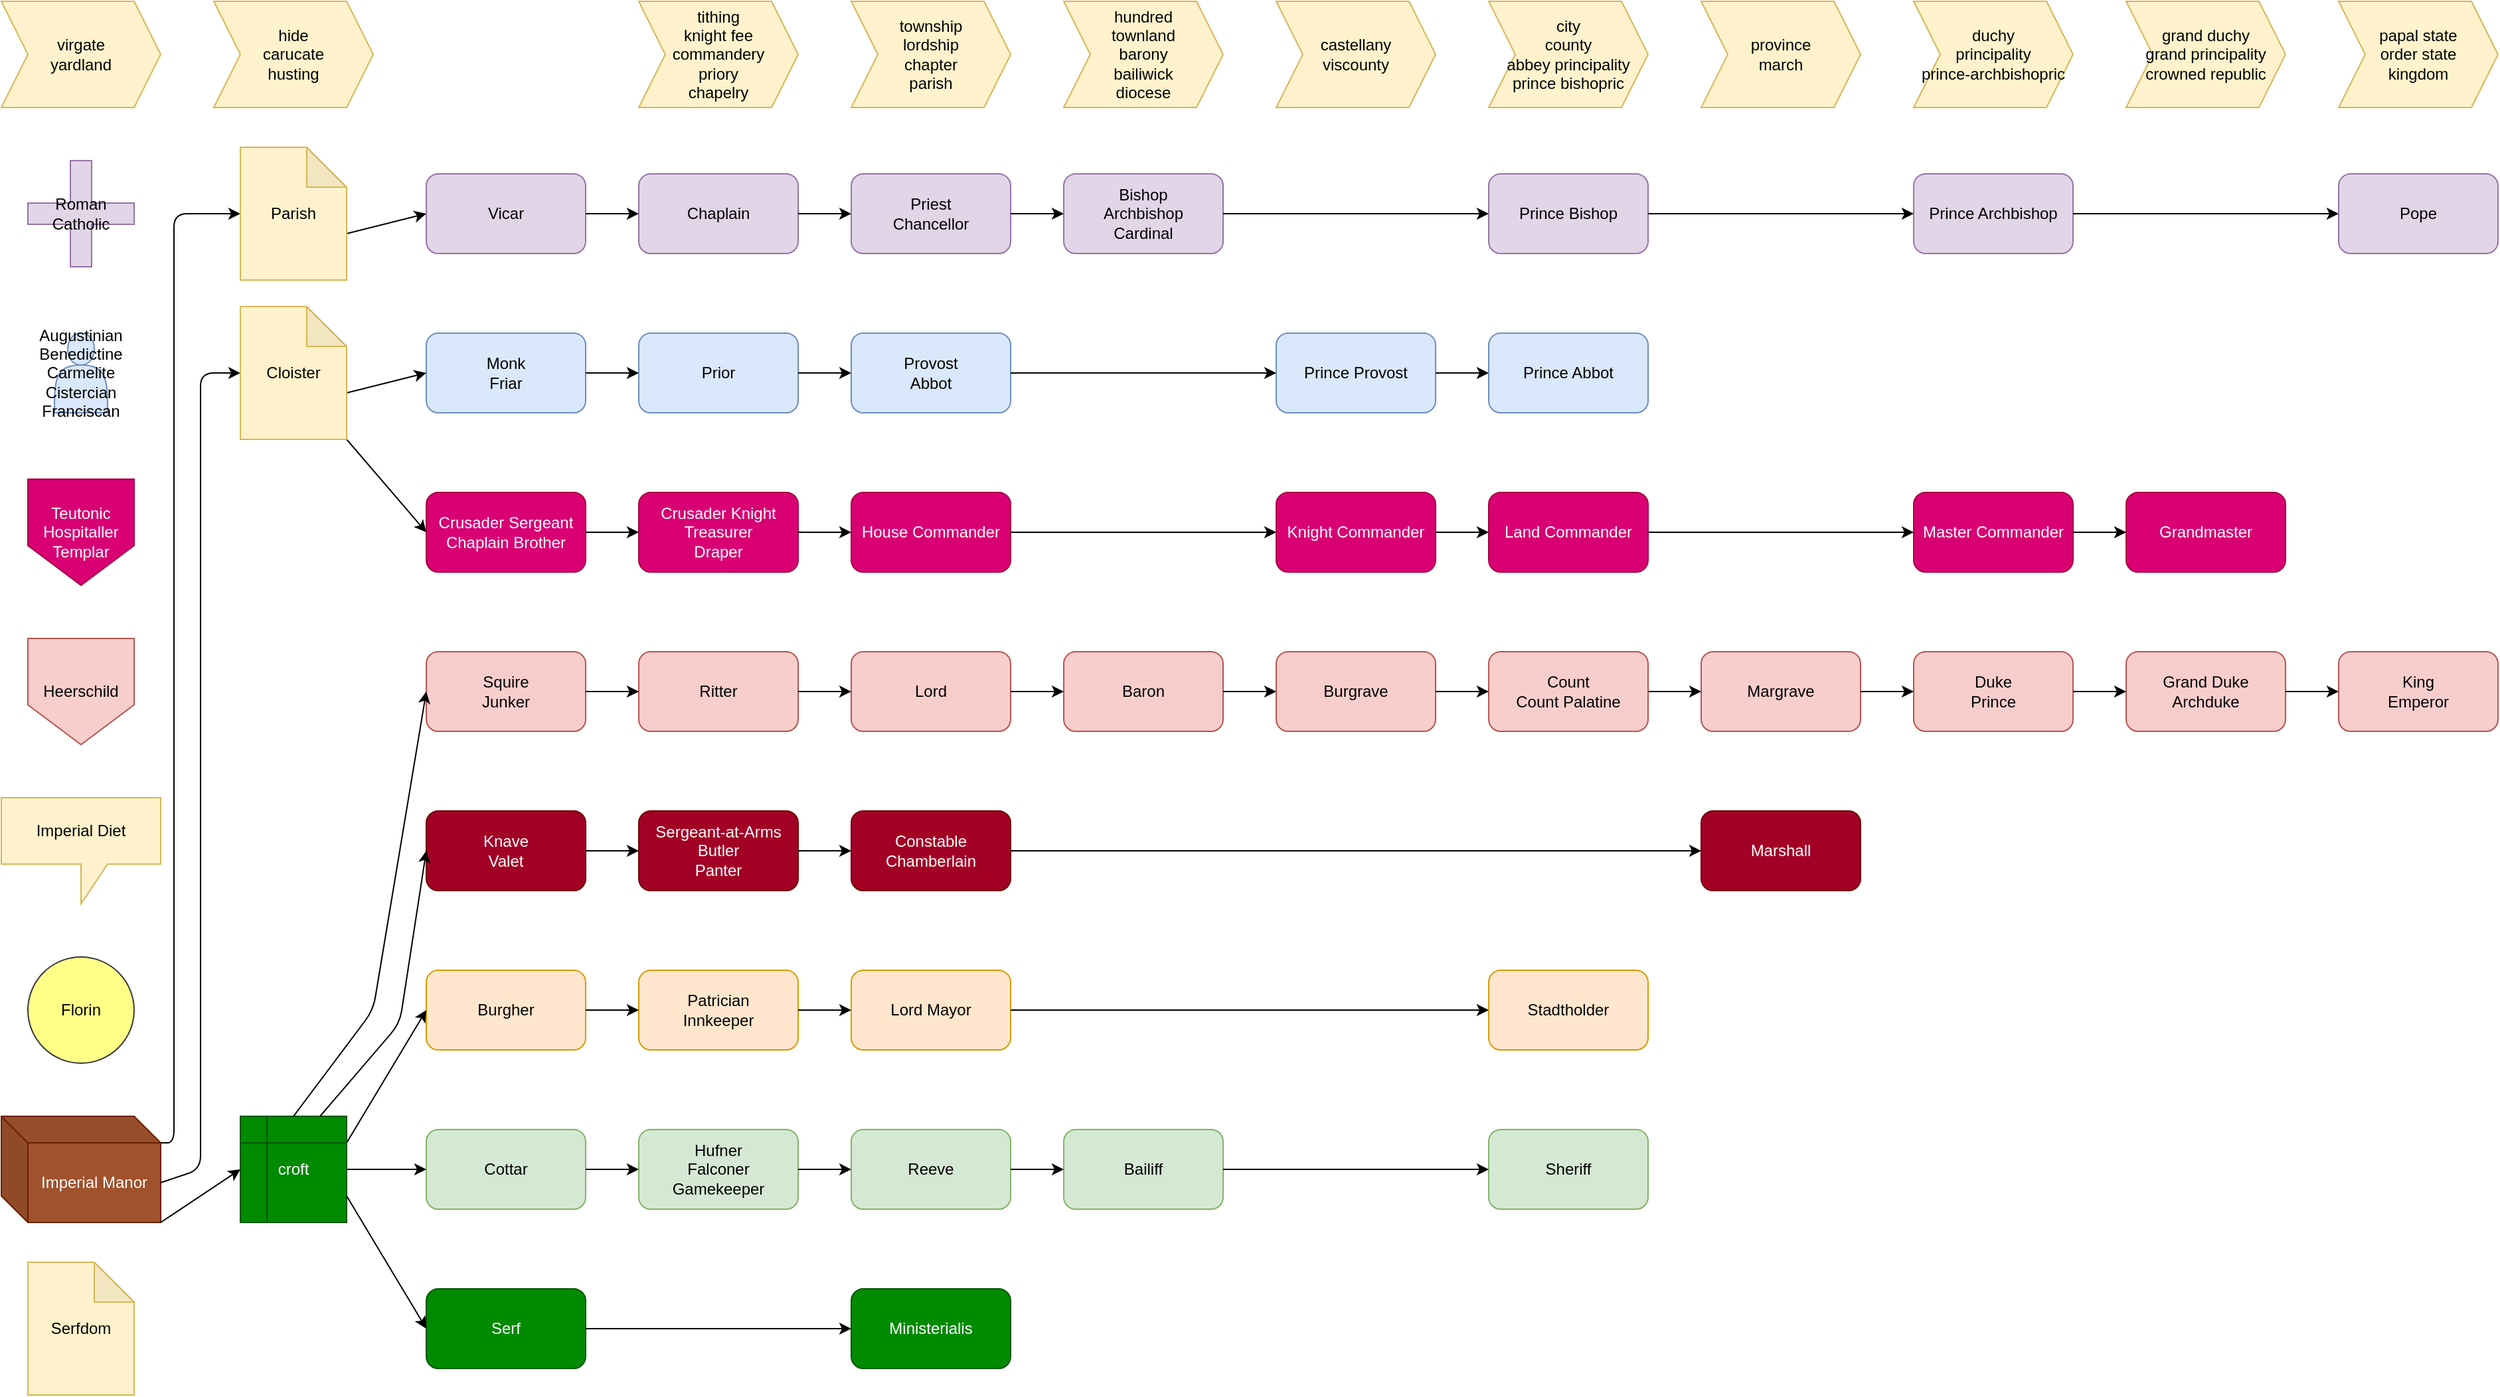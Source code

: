 <mxfile version="12.4.2" type="device" pages="1"><diagram id="fqwpL6NrUDYgaM_oACts" name="Pagina-1"><mxGraphModel dx="2249" dy="846" grid="1" gridSize="10" guides="1" tooltips="1" connect="1" arrows="1" fold="1" page="1" pageScale="1" pageWidth="827" pageHeight="1169" math="0" shadow="0"><root><mxCell id="oCK8tUkI4gXZ0sV6fzL8-0"/><mxCell id="oCK8tUkI4gXZ0sV6fzL8-1" parent="oCK8tUkI4gXZ0sV6fzL8-0"/><mxCell id="83fGAn5iUg1lBwkZTP7g-1" value="&lt;div&gt;hide&lt;/div&gt;&lt;div&gt;carucate&lt;/div&gt;&lt;div&gt;husting&lt;br&gt;&lt;/div&gt;" style="shape=step;perimeter=stepPerimeter;whiteSpace=wrap;html=1;fixedSize=1;fillColor=#fff2cc;strokeColor=#d6b656;" parent="oCK8tUkI4gXZ0sV6fzL8-1" vertex="1"><mxGeometry x="40" y="160" width="120" height="80" as="geometry"/></mxCell><mxCell id="83fGAn5iUg1lBwkZTP7g-2" value="&lt;div&gt;tithing&lt;/div&gt;&lt;div&gt;knight fee&lt;/div&gt;&lt;div&gt;commandery&lt;/div&gt;&lt;div&gt;priory&lt;/div&gt;&lt;div&gt;chapelry&lt;br&gt;&lt;/div&gt;" style="shape=step;perimeter=stepPerimeter;whiteSpace=wrap;html=1;fixedSize=1;fillColor=#fff2cc;strokeColor=#d6b656;" parent="oCK8tUkI4gXZ0sV6fzL8-1" vertex="1"><mxGeometry x="360" y="160" width="120" height="80" as="geometry"/></mxCell><mxCell id="83fGAn5iUg1lBwkZTP7g-3" value="&lt;div&gt;township&lt;/div&gt;&lt;div&gt;lordship&lt;/div&gt;&lt;div&gt;chapter&lt;/div&gt;&lt;div&gt;parish&lt;br&gt;&lt;/div&gt;" style="shape=step;perimeter=stepPerimeter;whiteSpace=wrap;html=1;fixedSize=1;fillColor=#fff2cc;strokeColor=#d6b656;" parent="oCK8tUkI4gXZ0sV6fzL8-1" vertex="1"><mxGeometry x="520" y="160" width="120" height="80" as="geometry"/></mxCell><mxCell id="83fGAn5iUg1lBwkZTP7g-4" value="&lt;div&gt;hundred&lt;/div&gt;&lt;div&gt;townland&lt;/div&gt;&lt;div&gt;barony&lt;/div&gt;&lt;div&gt;bailiwick&lt;/div&gt;&lt;div&gt;diocese&lt;/div&gt;" style="shape=step;perimeter=stepPerimeter;whiteSpace=wrap;html=1;fixedSize=1;fillColor=#fff2cc;strokeColor=#d6b656;" parent="oCK8tUkI4gXZ0sV6fzL8-1" vertex="1"><mxGeometry x="680" y="160" width="120" height="80" as="geometry"/></mxCell><mxCell id="83fGAn5iUg1lBwkZTP7g-5" value="&lt;div&gt;castellany&lt;/div&gt;&lt;div&gt;viscounty&lt;br&gt;&lt;/div&gt;" style="shape=step;perimeter=stepPerimeter;whiteSpace=wrap;html=1;fixedSize=1;fillColor=#fff2cc;strokeColor=#d6b656;" parent="oCK8tUkI4gXZ0sV6fzL8-1" vertex="1"><mxGeometry x="840" y="160" width="120" height="80" as="geometry"/></mxCell><mxCell id="83fGAn5iUg1lBwkZTP7g-6" value="&lt;div&gt;city&lt;/div&gt;&lt;div&gt;county&lt;/div&gt;&lt;div&gt;abbey principality&lt;/div&gt;&lt;div&gt;prince bishopric&lt;br&gt;&lt;/div&gt;" style="shape=step;perimeter=stepPerimeter;whiteSpace=wrap;html=1;fixedSize=1;fillColor=#fff2cc;strokeColor=#d6b656;" parent="oCK8tUkI4gXZ0sV6fzL8-1" vertex="1"><mxGeometry x="1000" y="160" width="120" height="80" as="geometry"/></mxCell><mxCell id="83fGAn5iUg1lBwkZTP7g-7" value="&lt;div&gt;province&lt;/div&gt;&lt;div&gt;march&lt;br&gt;&lt;/div&gt;" style="shape=step;perimeter=stepPerimeter;whiteSpace=wrap;html=1;fixedSize=1;fillColor=#fff2cc;strokeColor=#d6b656;" parent="oCK8tUkI4gXZ0sV6fzL8-1" vertex="1"><mxGeometry x="1160" y="160" width="120" height="80" as="geometry"/></mxCell><mxCell id="83fGAn5iUg1lBwkZTP7g-8" value="&lt;div&gt;duchy&lt;/div&gt;&lt;div&gt;principality&lt;/div&gt;&lt;div&gt;prince-archbishopric&lt;br&gt;&lt;/div&gt;" style="shape=step;perimeter=stepPerimeter;whiteSpace=wrap;html=1;fixedSize=1;fillColor=#fff2cc;strokeColor=#d6b656;" parent="oCK8tUkI4gXZ0sV6fzL8-1" vertex="1"><mxGeometry x="1320" y="160" width="120" height="80" as="geometry"/></mxCell><mxCell id="83fGAn5iUg1lBwkZTP7g-9" value="&lt;div&gt;grand duchy&lt;/div&gt;&lt;div&gt;grand principality&lt;/div&gt;&lt;div&gt;crowned republic&lt;br&gt;&lt;/div&gt;" style="shape=step;perimeter=stepPerimeter;whiteSpace=wrap;html=1;fixedSize=1;fillColor=#fff2cc;strokeColor=#d6b656;" parent="oCK8tUkI4gXZ0sV6fzL8-1" vertex="1"><mxGeometry x="1480" y="160" width="120" height="80" as="geometry"/></mxCell><mxCell id="83fGAn5iUg1lBwkZTP7g-10" value="&lt;div&gt;papal state&lt;/div&gt;&lt;div&gt;order state&lt;/div&gt;&lt;div&gt;kingdom&lt;br&gt;&lt;/div&gt;" style="shape=step;perimeter=stepPerimeter;whiteSpace=wrap;html=1;fixedSize=1;fillColor=#fff2cc;strokeColor=#d6b656;" parent="oCK8tUkI4gXZ0sV6fzL8-1" vertex="1"><mxGeometry x="1640" y="160" width="120" height="80" as="geometry"/></mxCell><mxCell id="83fGAn5iUg1lBwkZTP7g-11" value="&lt;div&gt;virgate&lt;/div&gt;&lt;div&gt;yardland&lt;/div&gt;" style="shape=step;perimeter=stepPerimeter;whiteSpace=wrap;html=1;fixedSize=1;fillColor=#fff2cc;strokeColor=#d6b656;" parent="oCK8tUkI4gXZ0sV6fzL8-1" vertex="1"><mxGeometry x="-120" y="160" width="120" height="80" as="geometry"/></mxCell><mxCell id="gKCgqKaBYZqM5Lune7bw-1" value="Vicar" style="rounded=1;whiteSpace=wrap;html=1;fillColor=#e1d5e7;strokeColor=#9673a6;" parent="oCK8tUkI4gXZ0sV6fzL8-1" vertex="1"><mxGeometry x="200" y="290" width="120" height="60" as="geometry"/></mxCell><mxCell id="gKCgqKaBYZqM5Lune7bw-2" value="Chaplain" style="rounded=1;whiteSpace=wrap;html=1;fillColor=#e1d5e7;strokeColor=#9673a6;" parent="oCK8tUkI4gXZ0sV6fzL8-1" vertex="1"><mxGeometry x="360" y="290" width="120" height="60" as="geometry"/></mxCell><mxCell id="gKCgqKaBYZqM5Lune7bw-4" value="" style="endArrow=classic;html=1;entryX=0;entryY=0.5;entryDx=0;entryDy=0;exitX=1;exitY=0.5;exitDx=0;exitDy=0;" parent="oCK8tUkI4gXZ0sV6fzL8-1" source="gKCgqKaBYZqM5Lune7bw-1" target="gKCgqKaBYZqM5Lune7bw-2" edge="1"><mxGeometry width="50" height="50" relative="1" as="geometry"><mxPoint x="320" y="400" as="sourcePoint"/><mxPoint x="360" y="400" as="targetPoint"/></mxGeometry></mxCell><mxCell id="gKCgqKaBYZqM5Lune7bw-5" value="Priest&lt;br&gt;Chancellor" style="rounded=1;whiteSpace=wrap;html=1;fillColor=#e1d5e7;strokeColor=#9673a6;" parent="oCK8tUkI4gXZ0sV6fzL8-1" vertex="1"><mxGeometry x="520" y="290" width="120" height="60" as="geometry"/></mxCell><mxCell id="gKCgqKaBYZqM5Lune7bw-6" value="Bishop&lt;br&gt;Archbishop&lt;br&gt;Cardinal" style="rounded=1;whiteSpace=wrap;html=1;fillColor=#e1d5e7;strokeColor=#9673a6;" parent="oCK8tUkI4gXZ0sV6fzL8-1" vertex="1"><mxGeometry x="680" y="290" width="120" height="60" as="geometry"/></mxCell><mxCell id="Omfk2hp4mNCDe5MxwnNr-0" value="Roman Catholic" style="shape=cross;whiteSpace=wrap;html=1;fillColor=#e1d5e7;strokeColor=#9673a6;" parent="oCK8tUkI4gXZ0sV6fzL8-1" vertex="1"><mxGeometry x="-100" y="280" width="80" height="80" as="geometry"/></mxCell><mxCell id="Omfk2hp4mNCDe5MxwnNr-1" value="Prince Bishop" style="rounded=1;whiteSpace=wrap;html=1;fillColor=#e1d5e7;strokeColor=#9673a6;" parent="oCK8tUkI4gXZ0sV6fzL8-1" vertex="1"><mxGeometry x="1000" y="290" width="120" height="60" as="geometry"/></mxCell><mxCell id="Omfk2hp4mNCDe5MxwnNr-3" value="Prince Archbishop" style="rounded=1;whiteSpace=wrap;html=1;fillColor=#e1d5e7;strokeColor=#9673a6;" parent="oCK8tUkI4gXZ0sV6fzL8-1" vertex="1"><mxGeometry x="1320" y="290" width="120" height="60" as="geometry"/></mxCell><mxCell id="Omfk2hp4mNCDe5MxwnNr-5" value="Pope" style="rounded=1;whiteSpace=wrap;html=1;fillColor=#e1d5e7;strokeColor=#9673a6;" parent="oCK8tUkI4gXZ0sV6fzL8-1" vertex="1"><mxGeometry x="1640" y="290" width="120" height="60" as="geometry"/></mxCell><mxCell id="SqtimmO35dM7RX1YcPdz-0" value="Monk&lt;br&gt;Friar" style="rounded=1;whiteSpace=wrap;html=1;fillColor=#dae8fc;strokeColor=#6c8ebf;" parent="oCK8tUkI4gXZ0sV6fzL8-1" vertex="1"><mxGeometry x="200" y="410" width="120" height="60" as="geometry"/></mxCell><mxCell id="SqtimmO35dM7RX1YcPdz-1" value="Prior" style="rounded=1;whiteSpace=wrap;html=1;fillColor=#dae8fc;strokeColor=#6c8ebf;" parent="oCK8tUkI4gXZ0sV6fzL8-1" vertex="1"><mxGeometry x="360" y="410" width="120" height="60" as="geometry"/></mxCell><mxCell id="SqtimmO35dM7RX1YcPdz-2" value="Provost&lt;br&gt;Abbot" style="rounded=1;whiteSpace=wrap;html=1;fillColor=#dae8fc;strokeColor=#6c8ebf;" parent="oCK8tUkI4gXZ0sV6fzL8-1" vertex="1"><mxGeometry x="520" y="410" width="120" height="60" as="geometry"/></mxCell><mxCell id="SqtimmO35dM7RX1YcPdz-4" value="Prince Provost" style="rounded=1;whiteSpace=wrap;html=1;fillColor=#dae8fc;strokeColor=#6c8ebf;" parent="oCK8tUkI4gXZ0sV6fzL8-1" vertex="1"><mxGeometry x="840" y="410" width="120" height="60" as="geometry"/></mxCell><mxCell id="SqtimmO35dM7RX1YcPdz-5" value="Prince Abbot" style="rounded=1;whiteSpace=wrap;html=1;fillColor=#dae8fc;strokeColor=#6c8ebf;" parent="oCK8tUkI4gXZ0sV6fzL8-1" vertex="1"><mxGeometry x="1000" y="410" width="120" height="60" as="geometry"/></mxCell><mxCell id="e0RKbU6NenNFE6--ffQX-0" value="Crusader Sergeant&lt;br&gt;Chaplain Brother" style="rounded=1;whiteSpace=wrap;html=1;fillColor=#d80073;strokeColor=#A50040;fontColor=#ffffff;" parent="oCK8tUkI4gXZ0sV6fzL8-1" vertex="1"><mxGeometry x="200" y="530" width="120" height="60" as="geometry"/></mxCell><mxCell id="e0RKbU6NenNFE6--ffQX-1" value="Crusader Knight&lt;br&gt;Treasurer&lt;br&gt;Draper" style="rounded=1;whiteSpace=wrap;html=1;fillColor=#d80073;strokeColor=#A50040;fontColor=#ffffff;" parent="oCK8tUkI4gXZ0sV6fzL8-1" vertex="1"><mxGeometry x="360" y="530" width="120" height="60" as="geometry"/></mxCell><mxCell id="e0RKbU6NenNFE6--ffQX-2" value="House Commander" style="rounded=1;whiteSpace=wrap;html=1;fillColor=#d80073;strokeColor=#A50040;fontColor=#ffffff;" parent="oCK8tUkI4gXZ0sV6fzL8-1" vertex="1"><mxGeometry x="520" y="530" width="120" height="60" as="geometry"/></mxCell><mxCell id="e0RKbU6NenNFE6--ffQX-4" value="Knight Commander" style="rounded=1;whiteSpace=wrap;html=1;fillColor=#d80073;strokeColor=#A50040;fontColor=#ffffff;" parent="oCK8tUkI4gXZ0sV6fzL8-1" vertex="1"><mxGeometry x="840" y="530" width="120" height="60" as="geometry"/></mxCell><mxCell id="e0RKbU6NenNFE6--ffQX-5" value="Land Commander" style="rounded=1;whiteSpace=wrap;html=1;fillColor=#d80073;strokeColor=#A50040;fontColor=#ffffff;" parent="oCK8tUkI4gXZ0sV6fzL8-1" vertex="1"><mxGeometry x="1000" y="530" width="120" height="60" as="geometry"/></mxCell><mxCell id="e0RKbU6NenNFE6--ffQX-7" value="Master Commander" style="rounded=1;whiteSpace=wrap;html=1;fillColor=#d80073;strokeColor=#A50040;fontColor=#ffffff;" parent="oCK8tUkI4gXZ0sV6fzL8-1" vertex="1"><mxGeometry x="1320" y="530" width="120" height="60" as="geometry"/></mxCell><mxCell id="e0RKbU6NenNFE6--ffQX-8" value="Grandmaster" style="rounded=1;whiteSpace=wrap;html=1;fillColor=#d80073;strokeColor=#A50040;fontColor=#ffffff;" parent="oCK8tUkI4gXZ0sV6fzL8-1" vertex="1"><mxGeometry x="1480" y="530" width="120" height="60" as="geometry"/></mxCell><mxCell id="5Yn5yn_RGyYrmo0M43x6-0" value="" style="endArrow=classic;html=1;entryX=0;entryY=0.5;entryDx=0;entryDy=0;" parent="oCK8tUkI4gXZ0sV6fzL8-1" source="Omfk2hp4mNCDe5MxwnNr-3" target="Omfk2hp4mNCDe5MxwnNr-5" edge="1"><mxGeometry width="50" height="50" relative="1" as="geometry"><mxPoint x="1050" y="660" as="sourcePoint"/><mxPoint x="1100" y="610" as="targetPoint"/></mxGeometry></mxCell><mxCell id="5Yn5yn_RGyYrmo0M43x6-1" value="" style="endArrow=classic;html=1;entryX=0;entryY=0.5;entryDx=0;entryDy=0;exitX=1;exitY=0.5;exitDx=0;exitDy=0;" parent="oCK8tUkI4gXZ0sV6fzL8-1" source="Omfk2hp4mNCDe5MxwnNr-1" target="Omfk2hp4mNCDe5MxwnNr-3" edge="1"><mxGeometry width="50" height="50" relative="1" as="geometry"><mxPoint x="1170" y="250" as="sourcePoint"/><mxPoint x="1370" y="250" as="targetPoint"/></mxGeometry></mxCell><mxCell id="5Yn5yn_RGyYrmo0M43x6-2" value="" style="endArrow=classic;html=1;entryX=0;entryY=0.5;entryDx=0;entryDy=0;exitX=1;exitY=0.5;exitDx=0;exitDy=0;" parent="oCK8tUkI4gXZ0sV6fzL8-1" source="gKCgqKaBYZqM5Lune7bw-6" target="Omfk2hp4mNCDe5MxwnNr-1" edge="1"><mxGeometry width="50" height="50" relative="1" as="geometry"><mxPoint x="880" y="280" as="sourcePoint"/><mxPoint x="1080" y="280" as="targetPoint"/></mxGeometry></mxCell><mxCell id="5Yn5yn_RGyYrmo0M43x6-3" value="" style="endArrow=classic;html=1;entryX=0;entryY=0.5;entryDx=0;entryDy=0;exitX=1;exitY=0.5;exitDx=0;exitDy=0;" parent="oCK8tUkI4gXZ0sV6fzL8-1" source="gKCgqKaBYZqM5Lune7bw-2" target="gKCgqKaBYZqM5Lune7bw-5" edge="1"><mxGeometry width="50" height="50" relative="1" as="geometry"><mxPoint x="460" y="270" as="sourcePoint"/><mxPoint x="500" y="270" as="targetPoint"/></mxGeometry></mxCell><mxCell id="5Yn5yn_RGyYrmo0M43x6-4" value="" style="endArrow=classic;html=1;entryX=0;entryY=0.5;entryDx=0;entryDy=0;exitX=1;exitY=0.5;exitDx=0;exitDy=0;" parent="oCK8tUkI4gXZ0sV6fzL8-1" source="gKCgqKaBYZqM5Lune7bw-5" target="gKCgqKaBYZqM5Lune7bw-6" edge="1"><mxGeometry width="50" height="50" relative="1" as="geometry"><mxPoint x="550" y="260" as="sourcePoint"/><mxPoint x="590" y="260" as="targetPoint"/></mxGeometry></mxCell><mxCell id="PNxsPU-OR9Gu_t92Zqk6-0" value="" style="endArrow=classic;html=1;entryX=0;entryY=0.5;entryDx=0;entryDy=0;exitX=1;exitY=0.5;exitDx=0;exitDy=0;" parent="oCK8tUkI4gXZ0sV6fzL8-1" source="SqtimmO35dM7RX1YcPdz-0" target="SqtimmO35dM7RX1YcPdz-1" edge="1"><mxGeometry width="50" height="50" relative="1" as="geometry"><mxPoint x="480" y="370" as="sourcePoint"/><mxPoint x="520" y="370" as="targetPoint"/></mxGeometry></mxCell><mxCell id="PNxsPU-OR9Gu_t92Zqk6-1" value="" style="endArrow=classic;html=1;entryX=0;entryY=0.5;entryDx=0;entryDy=0;exitX=1;exitY=0.5;exitDx=0;exitDy=0;" parent="oCK8tUkI4gXZ0sV6fzL8-1" source="SqtimmO35dM7RX1YcPdz-1" target="SqtimmO35dM7RX1YcPdz-2" edge="1"><mxGeometry width="50" height="50" relative="1" as="geometry"><mxPoint x="500" y="370" as="sourcePoint"/><mxPoint x="540" y="370" as="targetPoint"/></mxGeometry></mxCell><mxCell id="PNxsPU-OR9Gu_t92Zqk6-2" value="" style="endArrow=classic;html=1;entryX=0;entryY=0.5;entryDx=0;entryDy=0;exitX=1;exitY=0.5;exitDx=0;exitDy=0;" parent="oCK8tUkI4gXZ0sV6fzL8-1" source="SqtimmO35dM7RX1YcPdz-2" target="SqtimmO35dM7RX1YcPdz-4" edge="1"><mxGeometry width="50" height="50" relative="1" as="geometry"><mxPoint x="710" y="390" as="sourcePoint"/><mxPoint x="750" y="390" as="targetPoint"/></mxGeometry></mxCell><mxCell id="PNxsPU-OR9Gu_t92Zqk6-3" value="" style="endArrow=classic;html=1;entryX=0;entryY=0.5;entryDx=0;entryDy=0;exitX=1;exitY=0.5;exitDx=0;exitDy=0;" parent="oCK8tUkI4gXZ0sV6fzL8-1" source="SqtimmO35dM7RX1YcPdz-4" target="SqtimmO35dM7RX1YcPdz-5" edge="1"><mxGeometry width="50" height="50" relative="1" as="geometry"><mxPoint x="850" y="370" as="sourcePoint"/><mxPoint x="890" y="370" as="targetPoint"/></mxGeometry></mxCell><mxCell id="VxjK_jVTTmu4buuMJmHv-0" value="" style="endArrow=classic;html=1;entryX=0;entryY=0.5;entryDx=0;entryDy=0;exitX=1;exitY=0.5;exitDx=0;exitDy=0;" parent="oCK8tUkI4gXZ0sV6fzL8-1" source="e0RKbU6NenNFE6--ffQX-0" target="e0RKbU6NenNFE6--ffQX-1" edge="1"><mxGeometry width="50" height="50" relative="1" as="geometry"><mxPoint x="240" y="490" as="sourcePoint"/><mxPoint x="280" y="490" as="targetPoint"/></mxGeometry></mxCell><mxCell id="VxjK_jVTTmu4buuMJmHv-1" value="" style="endArrow=classic;html=1;entryX=0;entryY=0.5;entryDx=0;entryDy=0;exitX=1;exitY=0.5;exitDx=0;exitDy=0;" parent="oCK8tUkI4gXZ0sV6fzL8-1" source="e0RKbU6NenNFE6--ffQX-1" target="e0RKbU6NenNFE6--ffQX-2" edge="1"><mxGeometry width="50" height="50" relative="1" as="geometry"><mxPoint x="680" y="520" as="sourcePoint"/><mxPoint x="720" y="520" as="targetPoint"/></mxGeometry></mxCell><mxCell id="VxjK_jVTTmu4buuMJmHv-2" value="" style="endArrow=classic;html=1;entryX=0;entryY=0.5;entryDx=0;entryDy=0;exitX=1;exitY=0.5;exitDx=0;exitDy=0;" parent="oCK8tUkI4gXZ0sV6fzL8-1" source="e0RKbU6NenNFE6--ffQX-2" target="e0RKbU6NenNFE6--ffQX-4" edge="1"><mxGeometry width="50" height="50" relative="1" as="geometry"><mxPoint x="690" y="490" as="sourcePoint"/><mxPoint x="730" y="490" as="targetPoint"/></mxGeometry></mxCell><mxCell id="VxjK_jVTTmu4buuMJmHv-3" value="" style="endArrow=classic;html=1;entryX=0;entryY=0.5;entryDx=0;entryDy=0;exitX=1;exitY=0.5;exitDx=0;exitDy=0;" parent="oCK8tUkI4gXZ0sV6fzL8-1" source="e0RKbU6NenNFE6--ffQX-4" target="e0RKbU6NenNFE6--ffQX-5" edge="1"><mxGeometry width="50" height="50" relative="1" as="geometry"><mxPoint x="1220" y="480" as="sourcePoint"/><mxPoint x="1260" y="480" as="targetPoint"/></mxGeometry></mxCell><mxCell id="VxjK_jVTTmu4buuMJmHv-4" value="" style="endArrow=classic;html=1;entryX=0;entryY=0.5;entryDx=0;entryDy=0;exitX=1;exitY=0.5;exitDx=0;exitDy=0;" parent="oCK8tUkI4gXZ0sV6fzL8-1" source="e0RKbU6NenNFE6--ffQX-5" target="e0RKbU6NenNFE6--ffQX-7" edge="1"><mxGeometry width="50" height="50" relative="1" as="geometry"><mxPoint x="1270" y="420" as="sourcePoint"/><mxPoint x="1310" y="420" as="targetPoint"/></mxGeometry></mxCell><mxCell id="VxjK_jVTTmu4buuMJmHv-5" value="" style="endArrow=classic;html=1;entryX=0;entryY=0.5;entryDx=0;entryDy=0;exitX=1;exitY=0.5;exitDx=0;exitDy=0;" parent="oCK8tUkI4gXZ0sV6fzL8-1" source="e0RKbU6NenNFE6--ffQX-7" target="e0RKbU6NenNFE6--ffQX-8" edge="1"><mxGeometry width="50" height="50" relative="1" as="geometry"><mxPoint x="1300" y="440" as="sourcePoint"/><mxPoint x="1340" y="440" as="targetPoint"/></mxGeometry></mxCell><mxCell id="H91U4osRQxAJeBE-W0ZD-0" value="&lt;div&gt;Teutonic&lt;/div&gt;&lt;div&gt;Hospitaller&lt;/div&gt;&lt;div&gt;Templar&lt;br&gt;&lt;/div&gt;" style="shape=offPageConnector;whiteSpace=wrap;html=1;fillColor=#d80073;strokeColor=#A50040;fontColor=#ffffff;" parent="oCK8tUkI4gXZ0sV6fzL8-1" vertex="1"><mxGeometry x="-100" y="520" width="80" height="80" as="geometry"/></mxCell><mxCell id="Vj21JQoXXC0ZQVAAlDIr-0" value="Heerschild" style="shape=offPageConnector;whiteSpace=wrap;html=1;fillColor=#f8cecc;strokeColor=#b85450;" parent="oCK8tUkI4gXZ0sV6fzL8-1" vertex="1"><mxGeometry x="-100" y="640" width="80" height="80" as="geometry"/></mxCell><mxCell id="2w35DNSEj0eIfV8UBgP6-0" value="Squire&lt;br&gt;Junker" style="rounded=1;whiteSpace=wrap;html=1;fillColor=#f8cecc;strokeColor=#b85450;" parent="oCK8tUkI4gXZ0sV6fzL8-1" vertex="1"><mxGeometry x="200" y="650" width="120" height="60" as="geometry"/></mxCell><mxCell id="2Aa79_PvcjOr2t7PqL3r-0" value="Ritter" style="rounded=1;whiteSpace=wrap;html=1;fillColor=#f8cecc;strokeColor=#b85450;" parent="oCK8tUkI4gXZ0sV6fzL8-1" vertex="1"><mxGeometry x="360" y="650" width="120" height="60" as="geometry"/></mxCell><mxCell id="LwAP112f449tLHpx3aPl-0" value="Lord" style="rounded=1;whiteSpace=wrap;html=1;fillColor=#f8cecc;strokeColor=#b85450;" parent="oCK8tUkI4gXZ0sV6fzL8-1" vertex="1"><mxGeometry x="520" y="650" width="120" height="60" as="geometry"/></mxCell><mxCell id="PcAlQNiPRO1VjJI9oHBz-0" value="Baron" style="rounded=1;whiteSpace=wrap;html=1;fillColor=#f8cecc;strokeColor=#b85450;" parent="oCK8tUkI4gXZ0sV6fzL8-1" vertex="1"><mxGeometry x="680" y="650" width="120" height="60" as="geometry"/></mxCell><mxCell id="oSH6JOHfdkm9T1XpB9lV-0" value="Burgrave" style="rounded=1;whiteSpace=wrap;html=1;fillColor=#f8cecc;strokeColor=#b85450;" parent="oCK8tUkI4gXZ0sV6fzL8-1" vertex="1"><mxGeometry x="840" y="650" width="120" height="60" as="geometry"/></mxCell><mxCell id="yfQY9L-E9nPQF1rfQLSz-0" value="Count&lt;br&gt;Count Palatine" style="rounded=1;whiteSpace=wrap;html=1;fillColor=#f8cecc;strokeColor=#b85450;" parent="oCK8tUkI4gXZ0sV6fzL8-1" vertex="1"><mxGeometry x="1000" y="650" width="120" height="60" as="geometry"/></mxCell><mxCell id="dvQabn82KWzEI1NCNGsV-0" value="Margrave" style="rounded=1;whiteSpace=wrap;html=1;fillColor=#f8cecc;strokeColor=#b85450;" parent="oCK8tUkI4gXZ0sV6fzL8-1" vertex="1"><mxGeometry x="1160" y="650" width="120" height="60" as="geometry"/></mxCell><mxCell id="08Y9eFM6RSt16kq9Ph3S-0" value="&lt;div&gt;Duke&lt;/div&gt;&lt;div&gt;Prince&lt;br&gt;&lt;/div&gt;" style="rounded=1;whiteSpace=wrap;html=1;fillColor=#f8cecc;strokeColor=#b85450;" parent="oCK8tUkI4gXZ0sV6fzL8-1" vertex="1"><mxGeometry x="1320" y="650" width="120" height="60" as="geometry"/></mxCell><mxCell id="t0ER8UB19njq66rI70_L-0" value="&lt;div&gt;Grand Duke&lt;/div&gt;&lt;div&gt;Archduke&lt;br&gt;&lt;/div&gt;" style="rounded=1;whiteSpace=wrap;html=1;fillColor=#f8cecc;strokeColor=#b85450;" parent="oCK8tUkI4gXZ0sV6fzL8-1" vertex="1"><mxGeometry x="1480" y="650" width="120" height="60" as="geometry"/></mxCell><mxCell id="MgmVeEAZFgEU_n-fjbBa-0" value="King&lt;br&gt;Emperor" style="rounded=1;whiteSpace=wrap;html=1;fillColor=#f8cecc;strokeColor=#b85450;" parent="oCK8tUkI4gXZ0sV6fzL8-1" vertex="1"><mxGeometry x="1640" y="650" width="120" height="60" as="geometry"/></mxCell><mxCell id="MgmVeEAZFgEU_n-fjbBa-1" value="" style="endArrow=classic;html=1;entryX=0;entryY=0.5;entryDx=0;entryDy=0;exitX=1;exitY=0.5;exitDx=0;exitDy=0;" parent="oCK8tUkI4gXZ0sV6fzL8-1" source="t0ER8UB19njq66rI70_L-0" target="MgmVeEAZFgEU_n-fjbBa-0" edge="1"><mxGeometry width="50" height="50" relative="1" as="geometry"><mxPoint x="1780" y="460" as="sourcePoint"/><mxPoint x="1820" y="460" as="targetPoint"/></mxGeometry></mxCell><mxCell id="MgmVeEAZFgEU_n-fjbBa-2" value="" style="endArrow=classic;html=1;entryX=0;entryY=0.5;entryDx=0;entryDy=0;exitX=1;exitY=0.5;exitDx=0;exitDy=0;" parent="oCK8tUkI4gXZ0sV6fzL8-1" source="08Y9eFM6RSt16kq9Ph3S-0" target="t0ER8UB19njq66rI70_L-0" edge="1"><mxGeometry width="50" height="50" relative="1" as="geometry"><mxPoint x="1680" y="500" as="sourcePoint"/><mxPoint x="1720" y="500" as="targetPoint"/></mxGeometry></mxCell><mxCell id="MgmVeEAZFgEU_n-fjbBa-3" value="" style="endArrow=classic;html=1;entryX=0;entryY=0.5;entryDx=0;entryDy=0;exitX=1;exitY=0.5;exitDx=0;exitDy=0;" parent="oCK8tUkI4gXZ0sV6fzL8-1" source="dvQabn82KWzEI1NCNGsV-0" target="08Y9eFM6RSt16kq9Ph3S-0" edge="1"><mxGeometry width="50" height="50" relative="1" as="geometry"><mxPoint x="1260" y="460" as="sourcePoint"/><mxPoint x="1300" y="460" as="targetPoint"/></mxGeometry></mxCell><mxCell id="MgmVeEAZFgEU_n-fjbBa-4" value="" style="endArrow=classic;html=1;entryX=0;entryY=0.5;entryDx=0;entryDy=0;exitX=1;exitY=0.5;exitDx=0;exitDy=0;" parent="oCK8tUkI4gXZ0sV6fzL8-1" source="yfQY9L-E9nPQF1rfQLSz-0" target="dvQabn82KWzEI1NCNGsV-0" edge="1"><mxGeometry width="50" height="50" relative="1" as="geometry"><mxPoint x="1210" y="590" as="sourcePoint"/><mxPoint x="1250" y="590" as="targetPoint"/></mxGeometry></mxCell><mxCell id="MgmVeEAZFgEU_n-fjbBa-5" value="" style="endArrow=classic;html=1;entryX=0;entryY=0.5;entryDx=0;entryDy=0;exitX=1;exitY=0.5;exitDx=0;exitDy=0;" parent="oCK8tUkI4gXZ0sV6fzL8-1" source="oSH6JOHfdkm9T1XpB9lV-0" target="yfQY9L-E9nPQF1rfQLSz-0" edge="1"><mxGeometry width="50" height="50" relative="1" as="geometry"><mxPoint x="770" y="600" as="sourcePoint"/><mxPoint x="810" y="600" as="targetPoint"/></mxGeometry></mxCell><mxCell id="MgmVeEAZFgEU_n-fjbBa-6" value="" style="endArrow=classic;html=1;entryX=0;entryY=0.5;entryDx=0;entryDy=0;exitX=1;exitY=0.5;exitDx=0;exitDy=0;" parent="oCK8tUkI4gXZ0sV6fzL8-1" source="PcAlQNiPRO1VjJI9oHBz-0" target="oSH6JOHfdkm9T1XpB9lV-0" edge="1"><mxGeometry width="50" height="50" relative="1" as="geometry"><mxPoint x="720" y="590" as="sourcePoint"/><mxPoint x="760" y="590" as="targetPoint"/></mxGeometry></mxCell><mxCell id="MgmVeEAZFgEU_n-fjbBa-7" value="" style="endArrow=classic;html=1;entryX=0;entryY=0.5;entryDx=0;entryDy=0;exitX=1;exitY=0.5;exitDx=0;exitDy=0;" parent="oCK8tUkI4gXZ0sV6fzL8-1" source="LwAP112f449tLHpx3aPl-0" target="PcAlQNiPRO1VjJI9oHBz-0" edge="1"><mxGeometry width="50" height="50" relative="1" as="geometry"><mxPoint x="700" y="590" as="sourcePoint"/><mxPoint x="740" y="590" as="targetPoint"/></mxGeometry></mxCell><mxCell id="MgmVeEAZFgEU_n-fjbBa-8" value="" style="endArrow=classic;html=1;entryX=0;entryY=0.5;entryDx=0;entryDy=0;exitX=1;exitY=0.5;exitDx=0;exitDy=0;" parent="oCK8tUkI4gXZ0sV6fzL8-1" source="2Aa79_PvcjOr2t7PqL3r-0" target="LwAP112f449tLHpx3aPl-0" edge="1"><mxGeometry width="50" height="50" relative="1" as="geometry"><mxPoint x="700" y="590" as="sourcePoint"/><mxPoint x="740" y="590" as="targetPoint"/></mxGeometry></mxCell><mxCell id="MgmVeEAZFgEU_n-fjbBa-9" value="" style="endArrow=classic;html=1;entryX=0;entryY=0.5;entryDx=0;entryDy=0;exitX=1;exitY=0.5;exitDx=0;exitDy=0;" parent="oCK8tUkI4gXZ0sV6fzL8-1" source="2w35DNSEj0eIfV8UBgP6-0" target="2Aa79_PvcjOr2t7PqL3r-0" edge="1"><mxGeometry width="50" height="50" relative="1" as="geometry"><mxPoint x="370" y="620" as="sourcePoint"/><mxPoint x="410" y="620" as="targetPoint"/></mxGeometry></mxCell><mxCell id="z2Wq4WRmOXY1jUi4pLSN-0" value="&lt;div&gt;Knave&lt;/div&gt;&lt;div&gt;Valet&lt;/div&gt;" style="rounded=1;whiteSpace=wrap;html=1;fillColor=#a20025;strokeColor=#6F0000;fontColor=#ffffff;" parent="oCK8tUkI4gXZ0sV6fzL8-1" vertex="1"><mxGeometry x="200" y="770" width="120" height="60" as="geometry"/></mxCell><mxCell id="pjw3sNTV9NjiQqiQlvoV-0" value="&lt;div&gt;Sergeant-at-Arms&lt;/div&gt;&lt;div&gt;Butler&lt;/div&gt;&lt;div&gt;Panter&lt;br&gt;&lt;/div&gt;" style="rounded=1;whiteSpace=wrap;html=1;fillColor=#a20025;strokeColor=#6F0000;fontColor=#ffffff;" parent="oCK8tUkI4gXZ0sV6fzL8-1" vertex="1"><mxGeometry x="360" y="770" width="120" height="60" as="geometry"/></mxCell><mxCell id="2Igj7mUXKYqTI0HOGa1y-0" value="&lt;div&gt;Constable&lt;/div&gt;&lt;div&gt;Chamberlain&lt;br&gt;&lt;/div&gt;" style="rounded=1;whiteSpace=wrap;html=1;fillColor=#a20025;strokeColor=#6F0000;fontColor=#ffffff;" parent="oCK8tUkI4gXZ0sV6fzL8-1" vertex="1"><mxGeometry x="520" y="770" width="120" height="60" as="geometry"/></mxCell><mxCell id="gh5mvnGOIFd5tuoDdjmZ-0" value="Marshall" style="rounded=1;whiteSpace=wrap;html=1;fillColor=#a20025;strokeColor=#6F0000;fontColor=#ffffff;" parent="oCK8tUkI4gXZ0sV6fzL8-1" vertex="1"><mxGeometry x="1160" y="770" width="120" height="60" as="geometry"/></mxCell><mxCell id="gh5mvnGOIFd5tuoDdjmZ-1" value="" style="endArrow=classic;html=1;entryX=0;entryY=0.5;entryDx=0;entryDy=0;exitX=1;exitY=0.5;exitDx=0;exitDy=0;" parent="oCK8tUkI4gXZ0sV6fzL8-1" source="2Igj7mUXKYqTI0HOGa1y-0" target="gh5mvnGOIFd5tuoDdjmZ-0" edge="1"><mxGeometry width="50" height="50" relative="1" as="geometry"><mxPoint x="950" y="770" as="sourcePoint"/><mxPoint x="990" y="770" as="targetPoint"/></mxGeometry></mxCell><mxCell id="gh5mvnGOIFd5tuoDdjmZ-2" value="" style="endArrow=classic;html=1;entryX=0;entryY=0.5;entryDx=0;entryDy=0;exitX=1;exitY=0.5;exitDx=0;exitDy=0;" parent="oCK8tUkI4gXZ0sV6fzL8-1" source="pjw3sNTV9NjiQqiQlvoV-0" target="2Igj7mUXKYqTI0HOGa1y-0" edge="1"><mxGeometry width="50" height="50" relative="1" as="geometry"><mxPoint x="370" y="880" as="sourcePoint"/><mxPoint x="410" y="880" as="targetPoint"/></mxGeometry></mxCell><mxCell id="gh5mvnGOIFd5tuoDdjmZ-3" value="" style="endArrow=classic;html=1;entryX=0;entryY=0.5;entryDx=0;entryDy=0;exitX=1;exitY=0.5;exitDx=0;exitDy=0;" parent="oCK8tUkI4gXZ0sV6fzL8-1" source="z2Wq4WRmOXY1jUi4pLSN-0" target="pjw3sNTV9NjiQqiQlvoV-0" edge="1"><mxGeometry width="50" height="50" relative="1" as="geometry"><mxPoint x="300" y="900" as="sourcePoint"/><mxPoint x="340" y="900" as="targetPoint"/></mxGeometry></mxCell><mxCell id="0Vyex8PMv7TbCB19O0zr-0" value="Patrician&lt;br&gt;Innkeeper" style="rounded=1;whiteSpace=wrap;html=1;fillColor=#ffe6cc;strokeColor=#d79b00;" parent="oCK8tUkI4gXZ0sV6fzL8-1" vertex="1"><mxGeometry x="360" y="890" width="120" height="60" as="geometry"/></mxCell><mxCell id="JCthD6ASfeWcV_RAOXGS-0" value="Lord Mayor" style="rounded=1;whiteSpace=wrap;html=1;fillColor=#ffe6cc;strokeColor=#d79b00;" parent="oCK8tUkI4gXZ0sV6fzL8-1" vertex="1"><mxGeometry x="520" y="890" width="120" height="60" as="geometry"/></mxCell><mxCell id="gFEUu0lqK5ypKOopShAJ-0" value="Burgher" style="rounded=1;whiteSpace=wrap;html=1;fillColor=#ffe6cc;strokeColor=#d79b00;" parent="oCK8tUkI4gXZ0sV6fzL8-1" vertex="1"><mxGeometry x="200" y="890" width="120" height="60" as="geometry"/></mxCell><mxCell id="4N-jBm9g0fEGUhkpJody-3" value="" style="endArrow=classic;html=1;entryX=0;entryY=0.5;entryDx=0;entryDy=0;exitX=1;exitY=0.5;exitDx=0;exitDy=0;" parent="oCK8tUkI4gXZ0sV6fzL8-1" source="JCthD6ASfeWcV_RAOXGS-0" target="qV_M1l2GW40SyxKe6b2E-0" edge="1"><mxGeometry width="50" height="50" relative="1" as="geometry"><mxPoint x="800" y="920" as="sourcePoint"/><mxPoint x="1320" y="920" as="targetPoint"/></mxGeometry></mxCell><mxCell id="MWsJoeHcx7f51ZUEuAL_-0" value="" style="endArrow=classic;html=1;entryX=0;entryY=0.5;entryDx=0;entryDy=0;exitX=1;exitY=0.5;exitDx=0;exitDy=0;" parent="oCK8tUkI4gXZ0sV6fzL8-1" source="0Vyex8PMv7TbCB19O0zr-0" target="JCthD6ASfeWcV_RAOXGS-0" edge="1"><mxGeometry width="50" height="50" relative="1" as="geometry"><mxPoint x="110" y="870" as="sourcePoint"/><mxPoint x="150" y="870" as="targetPoint"/></mxGeometry></mxCell><mxCell id="MWsJoeHcx7f51ZUEuAL_-1" value="" style="endArrow=classic;html=1;entryX=0;entryY=0.5;entryDx=0;entryDy=0;exitX=1;exitY=0.5;exitDx=0;exitDy=0;" parent="oCK8tUkI4gXZ0sV6fzL8-1" source="gFEUu0lqK5ypKOopShAJ-0" target="0Vyex8PMv7TbCB19O0zr-0" edge="1"><mxGeometry width="50" height="50" relative="1" as="geometry"><mxPoint x="70" y="850" as="sourcePoint"/><mxPoint x="110" y="850" as="targetPoint"/></mxGeometry></mxCell><mxCell id="F2HPrOt9V80UaVafM3Fn-0" value="Cottar" style="rounded=1;whiteSpace=wrap;html=1;fillColor=#d5e8d4;strokeColor=#82b366;" parent="oCK8tUkI4gXZ0sV6fzL8-1" vertex="1"><mxGeometry x="200" y="1010" width="120" height="60" as="geometry"/></mxCell><mxCell id="HfyW_LQKj4yQppmq491T-0" value="&lt;div&gt;Hufner&lt;/div&gt;&lt;div&gt;Falconer&lt;/div&gt;&lt;div&gt;Gamekeeper&lt;br&gt;&lt;/div&gt;" style="rounded=1;whiteSpace=wrap;html=1;fillColor=#d5e8d4;strokeColor=#82b366;" parent="oCK8tUkI4gXZ0sV6fzL8-1" vertex="1"><mxGeometry x="360" y="1010" width="120" height="60" as="geometry"/></mxCell><mxCell id="1-VAzzrkYaOVBQSTOmHt-0" value="Reeve" style="rounded=1;whiteSpace=wrap;html=1;fillColor=#d5e8d4;strokeColor=#82b366;" parent="oCK8tUkI4gXZ0sV6fzL8-1" vertex="1"><mxGeometry x="520" y="1010" width="120" height="60" as="geometry"/></mxCell><mxCell id="_ob3Fqc3IQdEa3oNd9af-0" value="Bailiff" style="rounded=1;whiteSpace=wrap;html=1;fillColor=#d5e8d4;strokeColor=#82b366;" parent="oCK8tUkI4gXZ0sV6fzL8-1" vertex="1"><mxGeometry x="680" y="1010" width="120" height="60" as="geometry"/></mxCell><mxCell id="8b84hfvDX3lVodEZiDAX-0" value="Sheriff" style="rounded=1;whiteSpace=wrap;html=1;fillColor=#d5e8d4;strokeColor=#82b366;" parent="oCK8tUkI4gXZ0sV6fzL8-1" vertex="1"><mxGeometry x="1000" y="1010" width="120" height="60" as="geometry"/></mxCell><mxCell id="8b84hfvDX3lVodEZiDAX-1" value="" style="endArrow=classic;html=1;entryX=0;entryY=0.5;entryDx=0;entryDy=0;exitX=1;exitY=0.5;exitDx=0;exitDy=0;" parent="oCK8tUkI4gXZ0sV6fzL8-1" source="_ob3Fqc3IQdEa3oNd9af-0" target="8b84hfvDX3lVodEZiDAX-0" edge="1"><mxGeometry width="50" height="50" relative="1" as="geometry"><mxPoint x="900" y="1000" as="sourcePoint"/><mxPoint x="940" y="1000" as="targetPoint"/></mxGeometry></mxCell><mxCell id="8b84hfvDX3lVodEZiDAX-2" value="" style="endArrow=classic;html=1;entryX=0;entryY=0.5;entryDx=0;entryDy=0;exitX=1;exitY=0.5;exitDx=0;exitDy=0;" parent="oCK8tUkI4gXZ0sV6fzL8-1" source="1-VAzzrkYaOVBQSTOmHt-0" target="_ob3Fqc3IQdEa3oNd9af-0" edge="1"><mxGeometry width="50" height="50" relative="1" as="geometry"><mxPoint x="840" y="1100" as="sourcePoint"/><mxPoint x="880" y="1100" as="targetPoint"/></mxGeometry></mxCell><mxCell id="8b84hfvDX3lVodEZiDAX-3" value="" style="endArrow=classic;html=1;entryX=0;entryY=0.5;entryDx=0;entryDy=0;exitX=1;exitY=0.5;exitDx=0;exitDy=0;" parent="oCK8tUkI4gXZ0sV6fzL8-1" source="HfyW_LQKj4yQppmq491T-0" target="1-VAzzrkYaOVBQSTOmHt-0" edge="1"><mxGeometry width="50" height="50" relative="1" as="geometry"><mxPoint x="350" y="1130" as="sourcePoint"/><mxPoint x="390" y="1130" as="targetPoint"/></mxGeometry></mxCell><mxCell id="8b84hfvDX3lVodEZiDAX-4" value="" style="endArrow=classic;html=1;entryX=0;entryY=0.5;entryDx=0;entryDy=0;exitX=1;exitY=0.5;exitDx=0;exitDy=0;" parent="oCK8tUkI4gXZ0sV6fzL8-1" source="F2HPrOt9V80UaVafM3Fn-0" target="HfyW_LQKj4yQppmq491T-0" edge="1"><mxGeometry width="50" height="50" relative="1" as="geometry"><mxPoint x="340" y="1140" as="sourcePoint"/><mxPoint x="380" y="1140" as="targetPoint"/></mxGeometry></mxCell><mxCell id="gha5RXnt-qho2R3crj_6-0" value="Serf" style="rounded=1;whiteSpace=wrap;html=1;fillColor=#008a00;strokeColor=#005700;fontColor=#ffffff;" parent="oCK8tUkI4gXZ0sV6fzL8-1" vertex="1"><mxGeometry x="200" y="1130" width="120" height="60" as="geometry"/></mxCell><mxCell id="dEji5D6GqIUN30gGP0cM-0" value="Florin" style="ellipse;whiteSpace=wrap;html=1;aspect=fixed;fillColor=#ffff88;strokeColor=#36393d;" parent="oCK8tUkI4gXZ0sV6fzL8-1" vertex="1"><mxGeometry x="-100" y="880" width="80" height="80" as="geometry"/></mxCell><mxCell id="9JwFpcBor_ViyKoCyKX9-0" value="Augustinian&lt;br&gt;Benedictine&lt;br&gt;Carmelite&lt;br&gt;Cistercian&lt;br&gt;Franciscan" style="shape=actor;whiteSpace=wrap;html=1;fillColor=#dae8fc;strokeColor=#6c8ebf;" parent="oCK8tUkI4gXZ0sV6fzL8-1" vertex="1"><mxGeometry x="-80" y="410" width="40" height="60" as="geometry"/></mxCell><mxCell id="6jApkif6oSSFDTe_UDc7-0" value="Imperial Manor" style="shape=cube;whiteSpace=wrap;html=1;boundedLbl=1;backgroundOutline=1;darkOpacity=0.05;darkOpacity2=0.1;fillColor=#a0522d;strokeColor=#6D1F00;fontColor=#ffffff;" parent="oCK8tUkI4gXZ0sV6fzL8-1" vertex="1"><mxGeometry x="-120" y="1000" width="120" height="80" as="geometry"/></mxCell><mxCell id="bS0sR2kwZ3CgfFbuPTSE-0" value="Serfdom" style="shape=note;whiteSpace=wrap;html=1;backgroundOutline=1;darkOpacity=0.05;fillColor=#fff2cc;strokeColor=#d6b656;" parent="oCK8tUkI4gXZ0sV6fzL8-1" vertex="1"><mxGeometry x="-100" y="1110" width="80" height="100" as="geometry"/></mxCell><mxCell id="cX49zFSBdbblm7YNsId7-1" value="" style="endArrow=classic;html=1;entryX=0;entryY=0.5;entryDx=0;entryDy=0;exitX=1;exitY=0.25;exitDx=0;exitDy=0;" parent="oCK8tUkI4gXZ0sV6fzL8-1" source="ndCWDj3-9gPNlr2RGcUk-1" target="gFEUu0lqK5ypKOopShAJ-0" edge="1"><mxGeometry width="50" height="50" relative="1" as="geometry"><mxPoint x="40" y="1280" as="sourcePoint"/><mxPoint x="90" y="1230" as="targetPoint"/></mxGeometry></mxCell><mxCell id="ndCWDj3-9gPNlr2RGcUk-1" value="croft" style="shape=internalStorage;whiteSpace=wrap;html=1;backgroundOutline=1;fillColor=#008a00;strokeColor=#005700;fontColor=#ffffff;" parent="oCK8tUkI4gXZ0sV6fzL8-1" vertex="1"><mxGeometry x="60" y="1000" width="80" height="80" as="geometry"/></mxCell><mxCell id="ndCWDj3-9gPNlr2RGcUk-3" value="" style="endArrow=classic;html=1;entryX=0;entryY=0.5;entryDx=0;entryDy=0;exitX=1;exitY=0.5;exitDx=0;exitDy=0;" parent="oCK8tUkI4gXZ0sV6fzL8-1" source="ndCWDj3-9gPNlr2RGcUk-1" target="F2HPrOt9V80UaVafM3Fn-0" edge="1"><mxGeometry width="50" height="50" relative="1" as="geometry"><mxPoint x="60" y="830" as="sourcePoint"/><mxPoint x="100" y="830" as="targetPoint"/></mxGeometry></mxCell><mxCell id="ndCWDj3-9gPNlr2RGcUk-4" value="" style="endArrow=classic;html=1;entryX=0;entryY=0.5;entryDx=0;entryDy=0;exitX=1;exitY=0.75;exitDx=0;exitDy=0;" parent="oCK8tUkI4gXZ0sV6fzL8-1" source="ndCWDj3-9gPNlr2RGcUk-1" target="gha5RXnt-qho2R3crj_6-0" edge="1"><mxGeometry width="50" height="50" relative="1" as="geometry"><mxPoint x="90" y="850" as="sourcePoint"/><mxPoint x="130" y="850" as="targetPoint"/></mxGeometry></mxCell><mxCell id="ndCWDj3-9gPNlr2RGcUk-5" value="" style="endArrow=classic;html=1;entryX=0;entryY=0.5;entryDx=0;entryDy=0;exitX=0.75;exitY=0;exitDx=0;exitDy=0;" parent="oCK8tUkI4gXZ0sV6fzL8-1" source="ndCWDj3-9gPNlr2RGcUk-1" target="z2Wq4WRmOXY1jUi4pLSN-0" edge="1"><mxGeometry width="50" height="50" relative="1" as="geometry"><mxPoint x="110" y="880" as="sourcePoint"/><mxPoint x="150" y="880" as="targetPoint"/><Array as="points"><mxPoint x="180" y="930"/></Array></mxGeometry></mxCell><mxCell id="ndCWDj3-9gPNlr2RGcUk-6" value="" style="endArrow=classic;html=1;entryX=0;entryY=0.5;entryDx=0;entryDy=0;exitX=0.5;exitY=0;exitDx=0;exitDy=0;" parent="oCK8tUkI4gXZ0sV6fzL8-1" source="ndCWDj3-9gPNlr2RGcUk-1" target="2w35DNSEj0eIfV8UBgP6-0" edge="1"><mxGeometry width="50" height="50" relative="1" as="geometry"><mxPoint x="100" y="820" as="sourcePoint"/><mxPoint x="140" y="820" as="targetPoint"/><Array as="points"><mxPoint x="160" y="920"/></Array></mxGeometry></mxCell><mxCell id="ndCWDj3-9gPNlr2RGcUk-7" value="" style="endArrow=classic;html=1;entryX=0;entryY=0.5;entryDx=0;entryDy=0;exitX=1;exitY=1;exitDx=0;exitDy=0;exitPerimeter=0;" parent="oCK8tUkI4gXZ0sV6fzL8-1" source="aelIZPS3rIGG0CiNxevu-0" target="e0RKbU6NenNFE6--ffQX-0" edge="1"><mxGeometry width="50" height="50" relative="1" as="geometry"><mxPoint x="140" y="560" as="sourcePoint"/><mxPoint x="120" y="550" as="targetPoint"/></mxGeometry></mxCell><mxCell id="ndCWDj3-9gPNlr2RGcUk-8" value="" style="endArrow=classic;html=1;entryX=0;entryY=0.5;entryDx=0;entryDy=0;exitX=0;exitY=0;exitDx=80;exitDy=65;exitPerimeter=0;" parent="oCK8tUkI4gXZ0sV6fzL8-1" source="aelIZPS3rIGG0CiNxevu-0" target="SqtimmO35dM7RX1YcPdz-0" edge="1"><mxGeometry width="50" height="50" relative="1" as="geometry"><mxPoint x="170" y="490" as="sourcePoint"/><mxPoint x="-260" y="510" as="targetPoint"/></mxGeometry></mxCell><mxCell id="ndCWDj3-9gPNlr2RGcUk-9" value="" style="endArrow=classic;html=1;entryX=0;entryY=0.5;entryDx=0;entryDy=0;exitX=0;exitY=0;exitDx=80;exitDy=65;exitPerimeter=0;" parent="oCK8tUkI4gXZ0sV6fzL8-1" source="AkzYTS1SZQ8eJWIY_BGp-0" target="gKCgqKaBYZqM5Lune7bw-1" edge="1"><mxGeometry width="50" height="50" relative="1" as="geometry"><mxPoint x="180" y="280" as="sourcePoint"/><mxPoint x="-270" y="420" as="targetPoint"/></mxGeometry></mxCell><mxCell id="ndCWDj3-9gPNlr2RGcUk-10" value="" style="endArrow=classic;html=1;entryX=0;entryY=0.5;entryDx=0;entryDy=0;exitX=1;exitY=1;exitDx=0;exitDy=0;exitPerimeter=0;" parent="oCK8tUkI4gXZ0sV6fzL8-1" source="6jApkif6oSSFDTe_UDc7-0" target="ndCWDj3-9gPNlr2RGcUk-1" edge="1"><mxGeometry width="50" height="50" relative="1" as="geometry"><mxPoint x="-20" y="1060" as="sourcePoint"/><mxPoint x="-50" y="1230" as="targetPoint"/></mxGeometry></mxCell><mxCell id="VFju4oLxIAiLwlMKMUl2-3" value="" style="endArrow=classic;html=1;exitX=0;exitY=0;exitDx=120;exitDy=50;entryX=0;entryY=0.5;entryDx=0;entryDy=0;entryPerimeter=0;exitPerimeter=0;" parent="oCK8tUkI4gXZ0sV6fzL8-1" source="6jApkif6oSSFDTe_UDc7-0" target="aelIZPS3rIGG0CiNxevu-0" edge="1"><mxGeometry width="50" height="50" relative="1" as="geometry"><mxPoint x="-20" y="1040" as="sourcePoint"/><mxPoint x="40" y="400" as="targetPoint"/><Array as="points"><mxPoint x="30" y="1040"/><mxPoint x="30" y="440"/></Array></mxGeometry></mxCell><mxCell id="VFju4oLxIAiLwlMKMUl2-4" value="" style="endArrow=classic;html=1;exitX=0;exitY=0;exitDx=120;exitDy=20;exitPerimeter=0;entryX=0;entryY=0.5;entryDx=0;entryDy=0;entryPerimeter=0;" parent="oCK8tUkI4gXZ0sV6fzL8-1" source="6jApkif6oSSFDTe_UDc7-0" target="AkzYTS1SZQ8eJWIY_BGp-0" edge="1"><mxGeometry width="50" height="50" relative="1" as="geometry"><mxPoint x="-20" y="1020" as="sourcePoint"/><mxPoint x="40" y="300" as="targetPoint"/><Array as="points"><mxPoint x="10" y="1020"/><mxPoint x="10" y="320"/></Array></mxGeometry></mxCell><mxCell id="SdyoMZNdkbKUpXLXkgpl-0" value="Imperial Diet" style="shape=callout;whiteSpace=wrap;html=1;perimeter=calloutPerimeter;fillColor=#fff2cc;strokeColor=#d6b656;" parent="oCK8tUkI4gXZ0sV6fzL8-1" vertex="1"><mxGeometry x="-120" y="760" width="120" height="80" as="geometry"/></mxCell><mxCell id="aelIZPS3rIGG0CiNxevu-0" value="Cloister" style="shape=note;whiteSpace=wrap;html=1;backgroundOutline=1;darkOpacity=0.05;fillColor=#fff2cc;strokeColor=#d6b656;" parent="oCK8tUkI4gXZ0sV6fzL8-1" vertex="1"><mxGeometry x="60" y="390" width="80" height="100" as="geometry"/></mxCell><mxCell id="AkzYTS1SZQ8eJWIY_BGp-0" value="Parish" style="shape=note;whiteSpace=wrap;html=1;backgroundOutline=1;darkOpacity=0.05;fillColor=#fff2cc;strokeColor=#d6b656;" parent="oCK8tUkI4gXZ0sV6fzL8-1" vertex="1"><mxGeometry x="60" y="270" width="80" height="100" as="geometry"/></mxCell><mxCell id="qV_M1l2GW40SyxKe6b2E-0" value="Stadtholder" style="rounded=1;whiteSpace=wrap;html=1;fillColor=#ffe6cc;strokeColor=#d79b00;" parent="oCK8tUkI4gXZ0sV6fzL8-1" vertex="1"><mxGeometry x="1000" y="890" width="120" height="60" as="geometry"/></mxCell><mxCell id="BjDTMD6KAaC17BBv2EoM-0" value="Ministerialis" style="rounded=1;whiteSpace=wrap;html=1;fillColor=#008a00;strokeColor=#005700;fontColor=#ffffff;" vertex="1" parent="oCK8tUkI4gXZ0sV6fzL8-1"><mxGeometry x="520" y="1130" width="120" height="60" as="geometry"/></mxCell><mxCell id="BjDTMD6KAaC17BBv2EoM-1" value="" style="endArrow=classic;html=1;entryX=0;entryY=0.5;entryDx=0;entryDy=0;exitX=1;exitY=0.5;exitDx=0;exitDy=0;" edge="1" parent="oCK8tUkI4gXZ0sV6fzL8-1" source="gha5RXnt-qho2R3crj_6-0" target="BjDTMD6KAaC17BBv2EoM-0"><mxGeometry width="50" height="50" relative="1" as="geometry"><mxPoint x="420" y="1140" as="sourcePoint"/><mxPoint x="460" y="1140" as="targetPoint"/></mxGeometry></mxCell></root></mxGraphModel></diagram></mxfile>